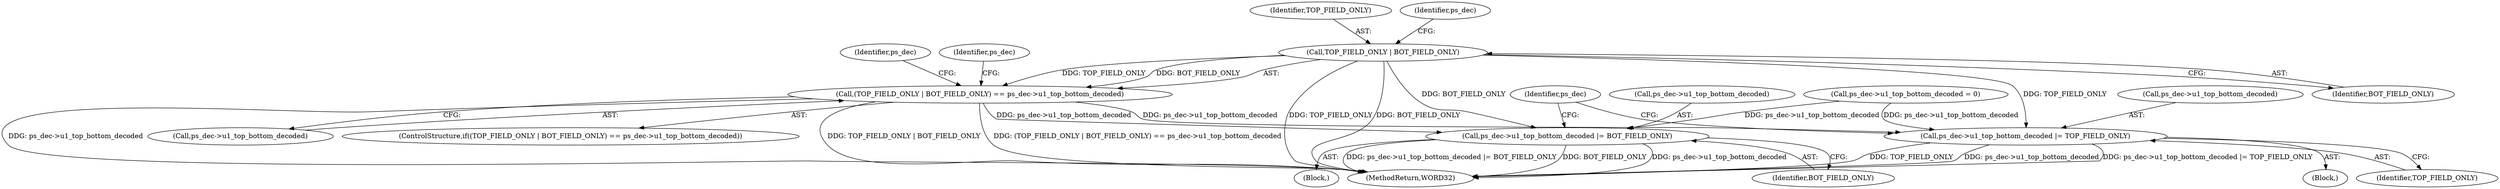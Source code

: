 digraph "0_Android_a78887bcffbc2995cf9ed72e0697acf560875e9e@pointer" {
"1000511" [label="(Call,(TOP_FIELD_ONLY | BOT_FIELD_ONLY) == ps_dec->u1_top_bottom_decoded)"];
"1000512" [label="(Call,TOP_FIELD_ONLY | BOT_FIELD_ONLY)"];
"1001820" [label="(Call,ps_dec->u1_top_bottom_decoded |= BOT_FIELD_ONLY)"];
"1001827" [label="(Call,ps_dec->u1_top_bottom_decoded |= TOP_FIELD_ONLY)"];
"1001837" [label="(Identifier,ps_dec)"];
"1001821" [label="(Call,ps_dec->u1_top_bottom_decoded)"];
"1000521" [label="(Identifier,ps_dec)"];
"1000514" [label="(Identifier,BOT_FIELD_ONLY)"];
"1001820" [label="(Call,ps_dec->u1_top_bottom_decoded |= BOT_FIELD_ONLY)"];
"1002129" [label="(MethodReturn,WORD32)"];
"1000513" [label="(Identifier,TOP_FIELD_ONLY)"];
"1001824" [label="(Identifier,BOT_FIELD_ONLY)"];
"1000519" [label="(Call,ps_dec->u1_top_bottom_decoded = 0)"];
"1001828" [label="(Call,ps_dec->u1_top_bottom_decoded)"];
"1000515" [label="(Call,ps_dec->u1_top_bottom_decoded)"];
"1001826" [label="(Block,)"];
"1000511" [label="(Call,(TOP_FIELD_ONLY | BOT_FIELD_ONLY) == ps_dec->u1_top_bottom_decoded)"];
"1000526" [label="(Identifier,ps_dec)"];
"1001819" [label="(Block,)"];
"1001831" [label="(Identifier,TOP_FIELD_ONLY)"];
"1000510" [label="(ControlStructure,if((TOP_FIELD_ONLY | BOT_FIELD_ONLY) == ps_dec->u1_top_bottom_decoded))"];
"1000512" [label="(Call,TOP_FIELD_ONLY | BOT_FIELD_ONLY)"];
"1000516" [label="(Identifier,ps_dec)"];
"1001827" [label="(Call,ps_dec->u1_top_bottom_decoded |= TOP_FIELD_ONLY)"];
"1000511" -> "1000510"  [label="AST: "];
"1000511" -> "1000515"  [label="CFG: "];
"1000512" -> "1000511"  [label="AST: "];
"1000515" -> "1000511"  [label="AST: "];
"1000521" -> "1000511"  [label="CFG: "];
"1000526" -> "1000511"  [label="CFG: "];
"1000511" -> "1002129"  [label="DDG: (TOP_FIELD_ONLY | BOT_FIELD_ONLY) == ps_dec->u1_top_bottom_decoded"];
"1000511" -> "1002129"  [label="DDG: ps_dec->u1_top_bottom_decoded"];
"1000511" -> "1002129"  [label="DDG: TOP_FIELD_ONLY | BOT_FIELD_ONLY"];
"1000512" -> "1000511"  [label="DDG: TOP_FIELD_ONLY"];
"1000512" -> "1000511"  [label="DDG: BOT_FIELD_ONLY"];
"1000511" -> "1001820"  [label="DDG: ps_dec->u1_top_bottom_decoded"];
"1000511" -> "1001827"  [label="DDG: ps_dec->u1_top_bottom_decoded"];
"1000512" -> "1000514"  [label="CFG: "];
"1000513" -> "1000512"  [label="AST: "];
"1000514" -> "1000512"  [label="AST: "];
"1000516" -> "1000512"  [label="CFG: "];
"1000512" -> "1002129"  [label="DDG: TOP_FIELD_ONLY"];
"1000512" -> "1002129"  [label="DDG: BOT_FIELD_ONLY"];
"1000512" -> "1001820"  [label="DDG: BOT_FIELD_ONLY"];
"1000512" -> "1001827"  [label="DDG: TOP_FIELD_ONLY"];
"1001820" -> "1001819"  [label="AST: "];
"1001820" -> "1001824"  [label="CFG: "];
"1001821" -> "1001820"  [label="AST: "];
"1001824" -> "1001820"  [label="AST: "];
"1001837" -> "1001820"  [label="CFG: "];
"1001820" -> "1002129"  [label="DDG: ps_dec->u1_top_bottom_decoded |= BOT_FIELD_ONLY"];
"1001820" -> "1002129"  [label="DDG: BOT_FIELD_ONLY"];
"1001820" -> "1002129"  [label="DDG: ps_dec->u1_top_bottom_decoded"];
"1000519" -> "1001820"  [label="DDG: ps_dec->u1_top_bottom_decoded"];
"1001827" -> "1001826"  [label="AST: "];
"1001827" -> "1001831"  [label="CFG: "];
"1001828" -> "1001827"  [label="AST: "];
"1001831" -> "1001827"  [label="AST: "];
"1001837" -> "1001827"  [label="CFG: "];
"1001827" -> "1002129"  [label="DDG: TOP_FIELD_ONLY"];
"1001827" -> "1002129"  [label="DDG: ps_dec->u1_top_bottom_decoded"];
"1001827" -> "1002129"  [label="DDG: ps_dec->u1_top_bottom_decoded |= TOP_FIELD_ONLY"];
"1000519" -> "1001827"  [label="DDG: ps_dec->u1_top_bottom_decoded"];
}
